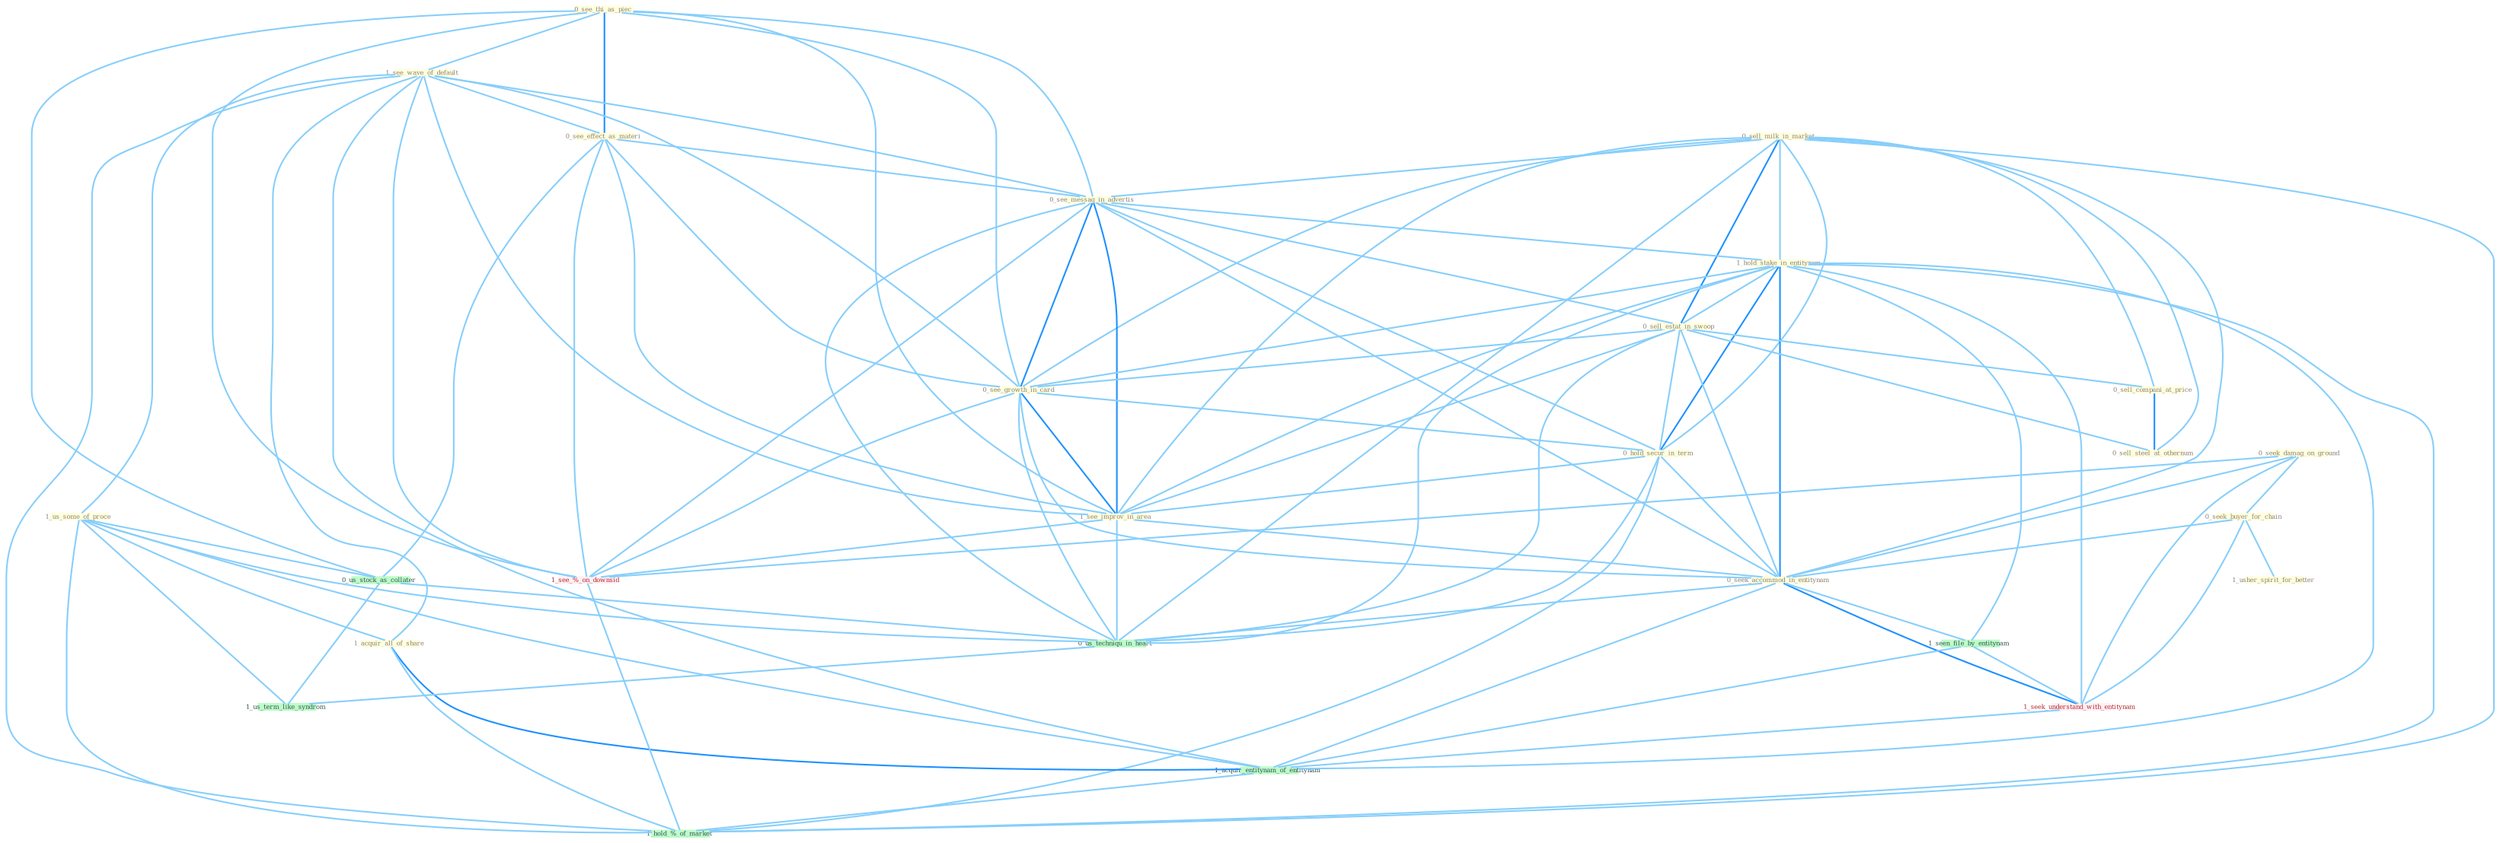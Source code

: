 Graph G{ 
    node
    [shape=polygon,style=filled,width=.5,height=.06,color="#BDFCC9",fixedsize=true,fontsize=4,
    fontcolor="#2f4f4f"];
    {node
    [color="#ffffe0", fontcolor="#8b7d6b"] "0_see_thi_as_piec " "1_see_wave_of_default " "0_sell_milk_in_market " "1_us_some_of_proce " "0_see_effect_as_materi " "0_see_messag_in_advertis " "1_hold_stake_in_entitynam " "0_sell_estat_in_swoop " "0_sell_compani_at_price " "0_see_growth_in_card " "0_seek_damag_on_ground " "0_hold_secur_in_term " "1_see_improv_in_area " "0_seek_buyer_for_chain " "0_seek_accommod_in_entitynam " "0_sell_steel_at_othernum " "1_acquir_all_of_share " "1_usher_spirit_for_better "}
{node [color="#fff0f5", fontcolor="#b22222"] "1_seek_understand_with_entitynam " "1_see_%_on_downsid "}
edge [color="#B0E2FF"];

	"0_see_thi_as_piec " -- "1_see_wave_of_default " [w="1", color="#87cefa" ];
	"0_see_thi_as_piec " -- "0_see_effect_as_materi " [w="2", color="#1e90ff" , len=0.8];
	"0_see_thi_as_piec " -- "0_see_messag_in_advertis " [w="1", color="#87cefa" ];
	"0_see_thi_as_piec " -- "0_see_growth_in_card " [w="1", color="#87cefa" ];
	"0_see_thi_as_piec " -- "1_see_improv_in_area " [w="1", color="#87cefa" ];
	"0_see_thi_as_piec " -- "0_us_stock_as_collater " [w="1", color="#87cefa" ];
	"0_see_thi_as_piec " -- "1_see_%_on_downsid " [w="1", color="#87cefa" ];
	"1_see_wave_of_default " -- "1_us_some_of_proce " [w="1", color="#87cefa" ];
	"1_see_wave_of_default " -- "0_see_effect_as_materi " [w="1", color="#87cefa" ];
	"1_see_wave_of_default " -- "0_see_messag_in_advertis " [w="1", color="#87cefa" ];
	"1_see_wave_of_default " -- "0_see_growth_in_card " [w="1", color="#87cefa" ];
	"1_see_wave_of_default " -- "1_see_improv_in_area " [w="1", color="#87cefa" ];
	"1_see_wave_of_default " -- "1_acquir_all_of_share " [w="1", color="#87cefa" ];
	"1_see_wave_of_default " -- "1_acquir_entitynam_of_entitynam " [w="1", color="#87cefa" ];
	"1_see_wave_of_default " -- "1_see_%_on_downsid " [w="1", color="#87cefa" ];
	"1_see_wave_of_default " -- "1_hold_%_of_market " [w="1", color="#87cefa" ];
	"0_sell_milk_in_market " -- "0_see_messag_in_advertis " [w="1", color="#87cefa" ];
	"0_sell_milk_in_market " -- "1_hold_stake_in_entitynam " [w="1", color="#87cefa" ];
	"0_sell_milk_in_market " -- "0_sell_estat_in_swoop " [w="2", color="#1e90ff" , len=0.8];
	"0_sell_milk_in_market " -- "0_sell_compani_at_price " [w="1", color="#87cefa" ];
	"0_sell_milk_in_market " -- "0_see_growth_in_card " [w="1", color="#87cefa" ];
	"0_sell_milk_in_market " -- "0_hold_secur_in_term " [w="1", color="#87cefa" ];
	"0_sell_milk_in_market " -- "1_see_improv_in_area " [w="1", color="#87cefa" ];
	"0_sell_milk_in_market " -- "0_seek_accommod_in_entitynam " [w="1", color="#87cefa" ];
	"0_sell_milk_in_market " -- "0_sell_steel_at_othernum " [w="1", color="#87cefa" ];
	"0_sell_milk_in_market " -- "0_us_techniqu_in_heart " [w="1", color="#87cefa" ];
	"0_sell_milk_in_market " -- "1_hold_%_of_market " [w="1", color="#87cefa" ];
	"1_us_some_of_proce " -- "1_acquir_all_of_share " [w="1", color="#87cefa" ];
	"1_us_some_of_proce " -- "0_us_stock_as_collater " [w="1", color="#87cefa" ];
	"1_us_some_of_proce " -- "1_acquir_entitynam_of_entitynam " [w="1", color="#87cefa" ];
	"1_us_some_of_proce " -- "0_us_techniqu_in_heart " [w="1", color="#87cefa" ];
	"1_us_some_of_proce " -- "1_us_term_like_syndrom " [w="1", color="#87cefa" ];
	"1_us_some_of_proce " -- "1_hold_%_of_market " [w="1", color="#87cefa" ];
	"0_see_effect_as_materi " -- "0_see_messag_in_advertis " [w="1", color="#87cefa" ];
	"0_see_effect_as_materi " -- "0_see_growth_in_card " [w="1", color="#87cefa" ];
	"0_see_effect_as_materi " -- "1_see_improv_in_area " [w="1", color="#87cefa" ];
	"0_see_effect_as_materi " -- "0_us_stock_as_collater " [w="1", color="#87cefa" ];
	"0_see_effect_as_materi " -- "1_see_%_on_downsid " [w="1", color="#87cefa" ];
	"0_see_messag_in_advertis " -- "1_hold_stake_in_entitynam " [w="1", color="#87cefa" ];
	"0_see_messag_in_advertis " -- "0_sell_estat_in_swoop " [w="1", color="#87cefa" ];
	"0_see_messag_in_advertis " -- "0_see_growth_in_card " [w="2", color="#1e90ff" , len=0.8];
	"0_see_messag_in_advertis " -- "0_hold_secur_in_term " [w="1", color="#87cefa" ];
	"0_see_messag_in_advertis " -- "1_see_improv_in_area " [w="2", color="#1e90ff" , len=0.8];
	"0_see_messag_in_advertis " -- "0_seek_accommod_in_entitynam " [w="1", color="#87cefa" ];
	"0_see_messag_in_advertis " -- "0_us_techniqu_in_heart " [w="1", color="#87cefa" ];
	"0_see_messag_in_advertis " -- "1_see_%_on_downsid " [w="1", color="#87cefa" ];
	"1_hold_stake_in_entitynam " -- "0_sell_estat_in_swoop " [w="1", color="#87cefa" ];
	"1_hold_stake_in_entitynam " -- "0_see_growth_in_card " [w="1", color="#87cefa" ];
	"1_hold_stake_in_entitynam " -- "0_hold_secur_in_term " [w="2", color="#1e90ff" , len=0.8];
	"1_hold_stake_in_entitynam " -- "1_see_improv_in_area " [w="1", color="#87cefa" ];
	"1_hold_stake_in_entitynam " -- "0_seek_accommod_in_entitynam " [w="2", color="#1e90ff" , len=0.8];
	"1_hold_stake_in_entitynam " -- "1_seen_file_by_entitynam " [w="1", color="#87cefa" ];
	"1_hold_stake_in_entitynam " -- "1_seek_understand_with_entitynam " [w="1", color="#87cefa" ];
	"1_hold_stake_in_entitynam " -- "1_acquir_entitynam_of_entitynam " [w="1", color="#87cefa" ];
	"1_hold_stake_in_entitynam " -- "0_us_techniqu_in_heart " [w="1", color="#87cefa" ];
	"1_hold_stake_in_entitynam " -- "1_hold_%_of_market " [w="1", color="#87cefa" ];
	"0_sell_estat_in_swoop " -- "0_sell_compani_at_price " [w="1", color="#87cefa" ];
	"0_sell_estat_in_swoop " -- "0_see_growth_in_card " [w="1", color="#87cefa" ];
	"0_sell_estat_in_swoop " -- "0_hold_secur_in_term " [w="1", color="#87cefa" ];
	"0_sell_estat_in_swoop " -- "1_see_improv_in_area " [w="1", color="#87cefa" ];
	"0_sell_estat_in_swoop " -- "0_seek_accommod_in_entitynam " [w="1", color="#87cefa" ];
	"0_sell_estat_in_swoop " -- "0_sell_steel_at_othernum " [w="1", color="#87cefa" ];
	"0_sell_estat_in_swoop " -- "0_us_techniqu_in_heart " [w="1", color="#87cefa" ];
	"0_sell_compani_at_price " -- "0_sell_steel_at_othernum " [w="2", color="#1e90ff" , len=0.8];
	"0_see_growth_in_card " -- "0_hold_secur_in_term " [w="1", color="#87cefa" ];
	"0_see_growth_in_card " -- "1_see_improv_in_area " [w="2", color="#1e90ff" , len=0.8];
	"0_see_growth_in_card " -- "0_seek_accommod_in_entitynam " [w="1", color="#87cefa" ];
	"0_see_growth_in_card " -- "0_us_techniqu_in_heart " [w="1", color="#87cefa" ];
	"0_see_growth_in_card " -- "1_see_%_on_downsid " [w="1", color="#87cefa" ];
	"0_seek_damag_on_ground " -- "0_seek_buyer_for_chain " [w="1", color="#87cefa" ];
	"0_seek_damag_on_ground " -- "0_seek_accommod_in_entitynam " [w="1", color="#87cefa" ];
	"0_seek_damag_on_ground " -- "1_seek_understand_with_entitynam " [w="1", color="#87cefa" ];
	"0_seek_damag_on_ground " -- "1_see_%_on_downsid " [w="1", color="#87cefa" ];
	"0_hold_secur_in_term " -- "1_see_improv_in_area " [w="1", color="#87cefa" ];
	"0_hold_secur_in_term " -- "0_seek_accommod_in_entitynam " [w="1", color="#87cefa" ];
	"0_hold_secur_in_term " -- "0_us_techniqu_in_heart " [w="1", color="#87cefa" ];
	"0_hold_secur_in_term " -- "1_hold_%_of_market " [w="1", color="#87cefa" ];
	"1_see_improv_in_area " -- "0_seek_accommod_in_entitynam " [w="1", color="#87cefa" ];
	"1_see_improv_in_area " -- "0_us_techniqu_in_heart " [w="1", color="#87cefa" ];
	"1_see_improv_in_area " -- "1_see_%_on_downsid " [w="1", color="#87cefa" ];
	"0_seek_buyer_for_chain " -- "0_seek_accommod_in_entitynam " [w="1", color="#87cefa" ];
	"0_seek_buyer_for_chain " -- "1_usher_spirit_for_better " [w="1", color="#87cefa" ];
	"0_seek_buyer_for_chain " -- "1_seek_understand_with_entitynam " [w="1", color="#87cefa" ];
	"0_seek_accommod_in_entitynam " -- "1_seen_file_by_entitynam " [w="1", color="#87cefa" ];
	"0_seek_accommod_in_entitynam " -- "1_seek_understand_with_entitynam " [w="2", color="#1e90ff" , len=0.8];
	"0_seek_accommod_in_entitynam " -- "1_acquir_entitynam_of_entitynam " [w="1", color="#87cefa" ];
	"0_seek_accommod_in_entitynam " -- "0_us_techniqu_in_heart " [w="1", color="#87cefa" ];
	"1_acquir_all_of_share " -- "1_acquir_entitynam_of_entitynam " [w="2", color="#1e90ff" , len=0.8];
	"1_acquir_all_of_share " -- "1_hold_%_of_market " [w="1", color="#87cefa" ];
	"1_seen_file_by_entitynam " -- "1_seek_understand_with_entitynam " [w="1", color="#87cefa" ];
	"1_seen_file_by_entitynam " -- "1_acquir_entitynam_of_entitynam " [w="1", color="#87cefa" ];
	"0_us_stock_as_collater " -- "0_us_techniqu_in_heart " [w="1", color="#87cefa" ];
	"0_us_stock_as_collater " -- "1_us_term_like_syndrom " [w="1", color="#87cefa" ];
	"1_seek_understand_with_entitynam " -- "1_acquir_entitynam_of_entitynam " [w="1", color="#87cefa" ];
	"1_acquir_entitynam_of_entitynam " -- "1_hold_%_of_market " [w="1", color="#87cefa" ];
	"0_us_techniqu_in_heart " -- "1_us_term_like_syndrom " [w="1", color="#87cefa" ];
	"1_see_%_on_downsid " -- "1_hold_%_of_market " [w="1", color="#87cefa" ];
}